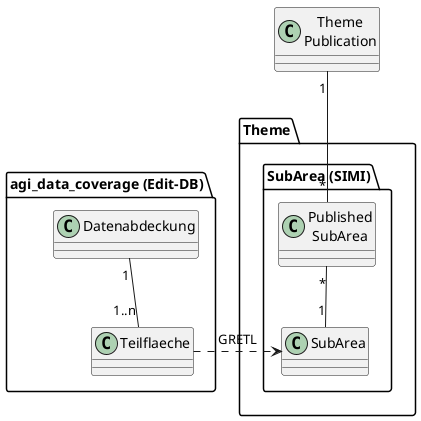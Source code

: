 @startuml

package "agi_data_coverage (Edit-DB)" {
  class "Datenabdeckung" as da
  class "Teilflaeche" as tf
  
  da "1" -- "1..n" tf
}

package "Theme.SubArea (SIMI)" {
  class "SubArea" as sa
  class "Published\nSubArea" as pa
  
  pa "*" -- "1" sa
}

class "Theme\nPublication" as tp

tf .right.> sa : GRETL
tp "1" -- "*" pa

@enduml